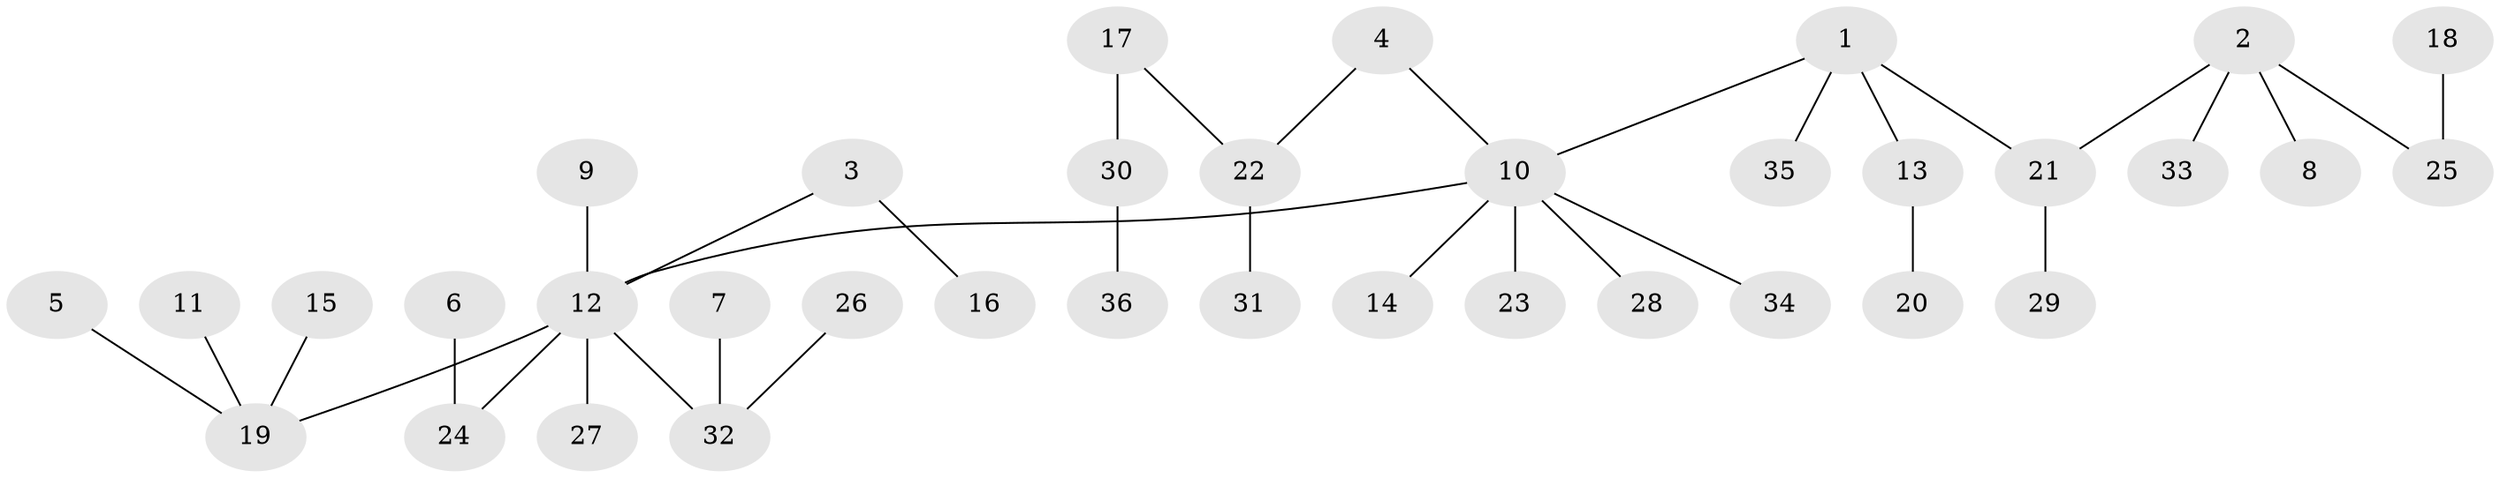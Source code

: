 // original degree distribution, {8: 0.03389830508474576, 4: 0.0847457627118644, 2: 0.2033898305084746, 3: 0.1016949152542373, 1: 0.559322033898305, 5: 0.01694915254237288}
// Generated by graph-tools (version 1.1) at 2025/37/03/04/25 23:37:20]
// undirected, 36 vertices, 35 edges
graph export_dot {
  node [color=gray90,style=filled];
  1;
  2;
  3;
  4;
  5;
  6;
  7;
  8;
  9;
  10;
  11;
  12;
  13;
  14;
  15;
  16;
  17;
  18;
  19;
  20;
  21;
  22;
  23;
  24;
  25;
  26;
  27;
  28;
  29;
  30;
  31;
  32;
  33;
  34;
  35;
  36;
  1 -- 10 [weight=1.0];
  1 -- 13 [weight=1.0];
  1 -- 21 [weight=1.0];
  1 -- 35 [weight=1.0];
  2 -- 8 [weight=1.0];
  2 -- 21 [weight=1.0];
  2 -- 25 [weight=1.0];
  2 -- 33 [weight=1.0];
  3 -- 12 [weight=1.0];
  3 -- 16 [weight=1.0];
  4 -- 10 [weight=1.0];
  4 -- 22 [weight=1.0];
  5 -- 19 [weight=1.0];
  6 -- 24 [weight=1.0];
  7 -- 32 [weight=1.0];
  9 -- 12 [weight=1.0];
  10 -- 12 [weight=1.0];
  10 -- 14 [weight=1.0];
  10 -- 23 [weight=1.0];
  10 -- 28 [weight=1.0];
  10 -- 34 [weight=1.0];
  11 -- 19 [weight=1.0];
  12 -- 19 [weight=1.0];
  12 -- 24 [weight=1.0];
  12 -- 27 [weight=1.0];
  12 -- 32 [weight=1.0];
  13 -- 20 [weight=1.0];
  15 -- 19 [weight=1.0];
  17 -- 22 [weight=1.0];
  17 -- 30 [weight=1.0];
  18 -- 25 [weight=1.0];
  21 -- 29 [weight=1.0];
  22 -- 31 [weight=1.0];
  26 -- 32 [weight=1.0];
  30 -- 36 [weight=1.0];
}
